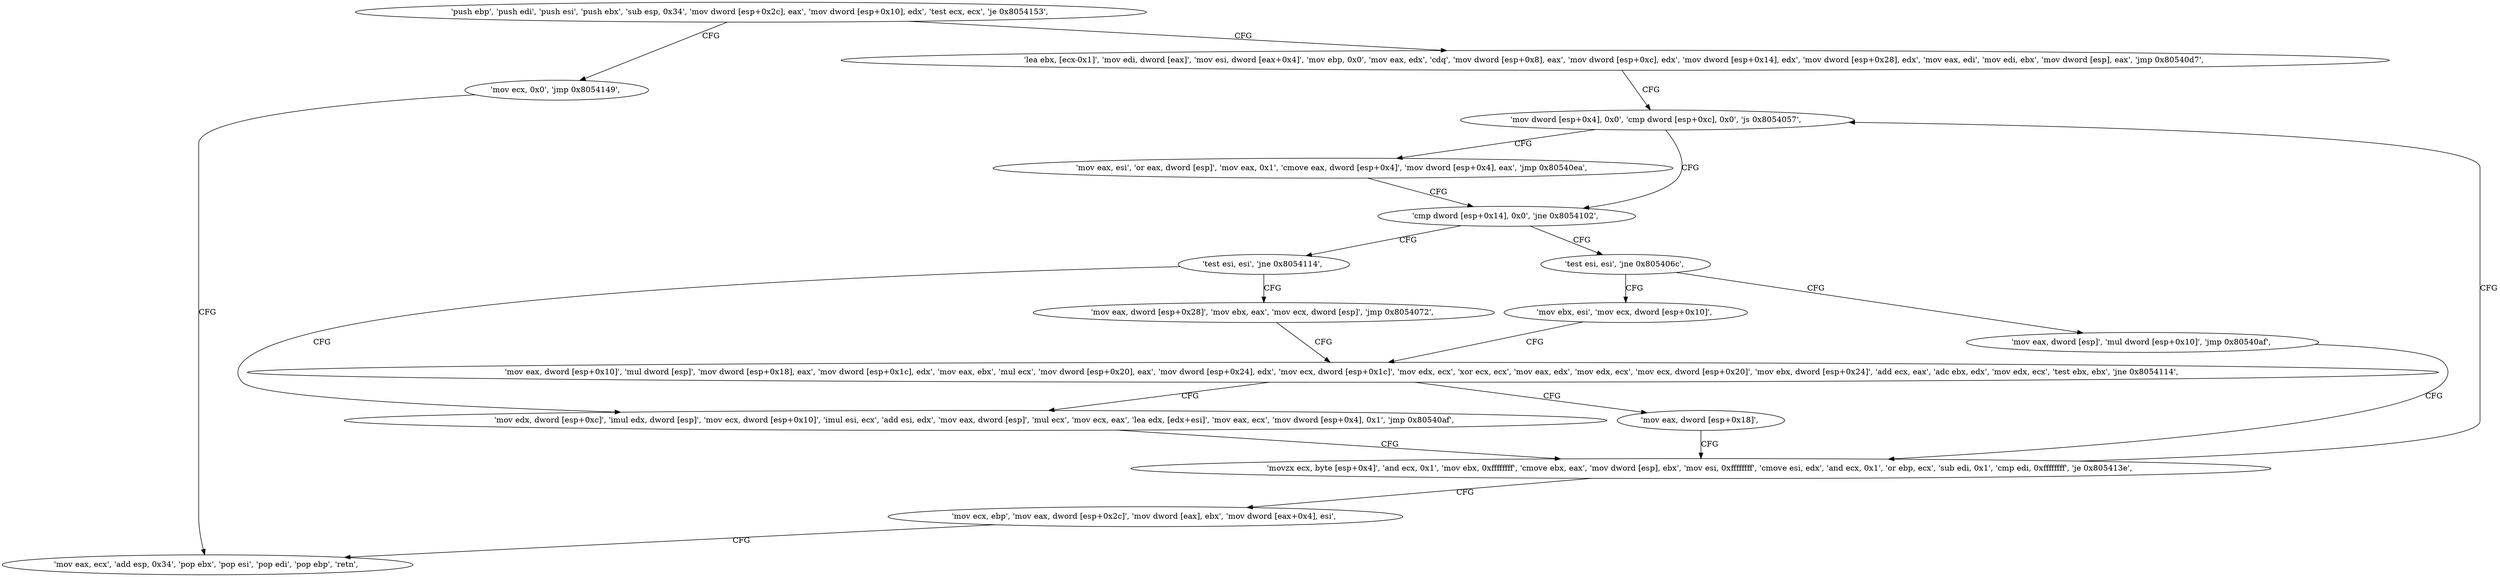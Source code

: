 digraph "func" {
"134561812" [label = "'push ebp', 'push edi', 'push esi', 'push ebx', 'sub esp, 0x34', 'mov dword [esp+0x2c], eax', 'mov dword [esp+0x10], edx', 'test ecx, ecx', 'je 0x8054153', " ]
"134562131" [label = "'mov ecx, 0x0', 'jmp 0x8054149', " ]
"134561835" [label = "'lea ebx, [ecx-0x1]', 'mov edi, dword [eax]', 'mov esi, dword [eax+0x4]', 'mov ebp, 0x0', 'mov eax, edx', 'cdq', 'mov dword [esp+0x8], eax', 'mov dword [esp+0xc], edx', 'mov dword [esp+0x14], edx', 'mov dword [esp+0x28], edx', 'mov eax, edi', 'mov edi, ebx', 'mov dword [esp], eax', 'jmp 0x80540d7', " ]
"134562121" [label = "'mov eax, ecx', 'add esp, 0x34', 'pop ebx', 'pop esi', 'pop edi', 'pop ebp', 'retn', " ]
"134562007" [label = "'mov dword [esp+0x4], 0x0', 'cmp dword [esp+0xc], 0x0', 'js 0x8054057', " ]
"134561879" [label = "'mov eax, esi', 'or eax, dword [esp]', 'mov eax, 0x1', 'cmove eax, dword [esp+0x4]', 'mov dword [esp+0x4], eax', 'jmp 0x80540ea', " ]
"134562026" [label = "'cmp dword [esp+0x14], 0x0', 'jne 0x8054102', " ]
"134562050" [label = "'test esi, esi', 'jne 0x8054114', " ]
"134562033" [label = "'test esi, esi', 'jne 0x805406c', " ]
"134562068" [label = "'mov edx, dword [esp+0xc]', 'imul edx, dword [esp]', 'mov ecx, dword [esp+0x10]', 'imul esi, ecx', 'add esi, edx', 'mov eax, dword [esp]', 'mul ecx', 'mov ecx, eax', 'lea edx, [edx+esi]', 'mov eax, ecx', 'mov dword [esp+0x4], 0x1', 'jmp 0x80540af', " ]
"134562054" [label = "'mov eax, dword [esp+0x28]', 'mov ebx, eax', 'mov ecx, dword [esp]', 'jmp 0x8054072', " ]
"134561900" [label = "'mov ebx, esi', 'mov ecx, dword [esp+0x10]', " ]
"134562041" [label = "'mov eax, dword [esp]', 'mul dword [esp+0x10]', 'jmp 0x80540af', " ]
"134561967" [label = "'movzx ecx, byte [esp+0x4]', 'and ecx, 0x1', 'mov ebx, 0xffffffff', 'cmove ebx, eax', 'mov dword [esp], ebx', 'mov esi, 0xffffffff', 'cmove esi, edx', 'and ecx, 0x1', 'or ebp, ecx', 'sub edi, 0x1', 'cmp edi, 0xffffffff', 'je 0x805413e', " ]
"134561906" [label = "'mov eax, dword [esp+0x10]', 'mul dword [esp]', 'mov dword [esp+0x18], eax', 'mov dword [esp+0x1c], edx', 'mov eax, ebx', 'mul ecx', 'mov dword [esp+0x20], eax', 'mov dword [esp+0x24], edx', 'mov ecx, dword [esp+0x1c]', 'mov edx, ecx', 'xor ecx, ecx', 'mov eax, edx', 'mov edx, ecx', 'mov ecx, dword [esp+0x20]', 'mov ebx, dword [esp+0x24]', 'add ecx, eax', 'adc ebx, edx', 'mov edx, ecx', 'test ebx, ebx', 'jne 0x8054114', " ]
"134562110" [label = "'mov ecx, ebp', 'mov eax, dword [esp+0x2c]', 'mov dword [eax], ebx', 'mov dword [eax+0x4], esi', " ]
"134561963" [label = "'mov eax, dword [esp+0x18]', " ]
"134561812" -> "134562131" [ label = "CFG" ]
"134561812" -> "134561835" [ label = "CFG" ]
"134562131" -> "134562121" [ label = "CFG" ]
"134561835" -> "134562007" [ label = "CFG" ]
"134562007" -> "134561879" [ label = "CFG" ]
"134562007" -> "134562026" [ label = "CFG" ]
"134561879" -> "134562026" [ label = "CFG" ]
"134562026" -> "134562050" [ label = "CFG" ]
"134562026" -> "134562033" [ label = "CFG" ]
"134562050" -> "134562068" [ label = "CFG" ]
"134562050" -> "134562054" [ label = "CFG" ]
"134562033" -> "134561900" [ label = "CFG" ]
"134562033" -> "134562041" [ label = "CFG" ]
"134562068" -> "134561967" [ label = "CFG" ]
"134562054" -> "134561906" [ label = "CFG" ]
"134561900" -> "134561906" [ label = "CFG" ]
"134562041" -> "134561967" [ label = "CFG" ]
"134561967" -> "134562110" [ label = "CFG" ]
"134561967" -> "134562007" [ label = "CFG" ]
"134561906" -> "134562068" [ label = "CFG" ]
"134561906" -> "134561963" [ label = "CFG" ]
"134562110" -> "134562121" [ label = "CFG" ]
"134561963" -> "134561967" [ label = "CFG" ]
}
